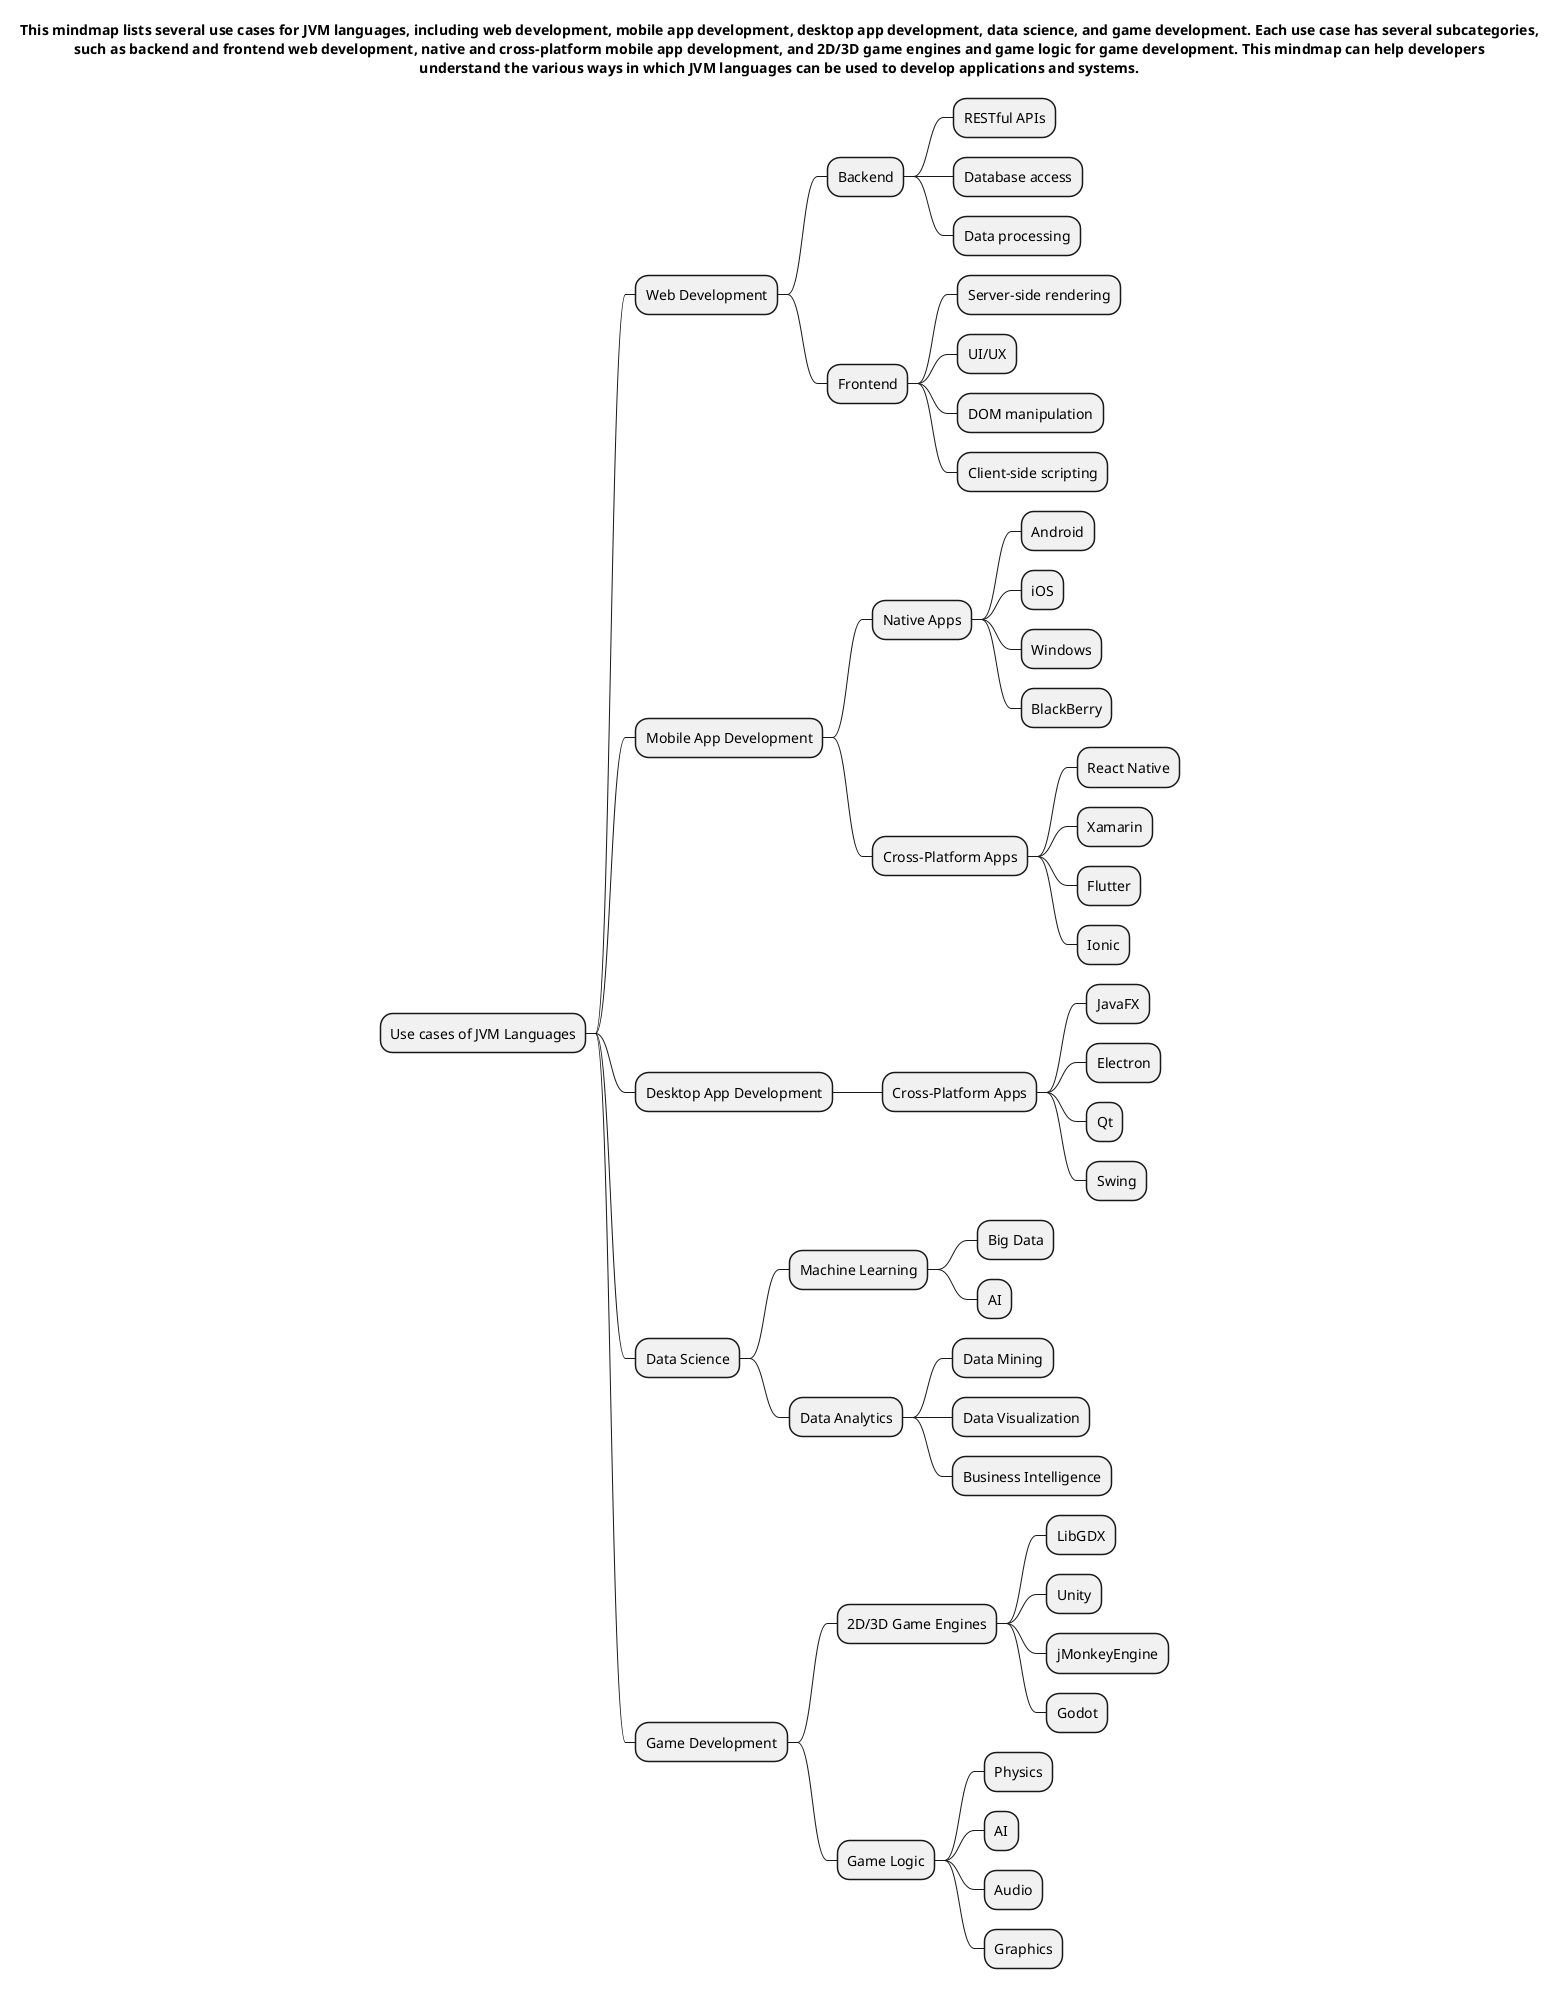 @startmindmap
title This mindmap lists several use cases for JVM languages, including web development, mobile app development, desktop app development, data science, and game development. Each use case has several subcategories,\n such as backend and frontend web development, native and cross-platform mobile app development, and 2D/3D game engines and game logic for game development. This mindmap can help developers \nunderstand the various ways in which JVM languages can be used to develop applications and systems.





* Use cases of JVM Languages
** Web Development
*** Backend
**** RESTful APIs
**** Database access
**** Data processing
*** Frontend
**** Server-side rendering
**** UI/UX
**** DOM manipulation
**** Client-side scripting
** Mobile App Development
*** Native Apps
**** Android
**** iOS
**** Windows
**** BlackBerry
*** Cross-Platform Apps
**** React Native
**** Xamarin
**** Flutter
**** Ionic
** Desktop App Development
*** Cross-Platform Apps
**** JavaFX
**** Electron
**** Qt
**** Swing
** Data Science
*** Machine Learning
**** Big Data
**** AI
*** Data Analytics
**** Data Mining
**** Data Visualization
**** Business Intelligence
** Game Development
*** 2D/3D Game Engines
**** LibGDX
**** Unity
**** jMonkeyEngine
**** Godot
*** Game Logic
**** Physics
**** AI
**** Audio
**** Graphics
@endmindmap
